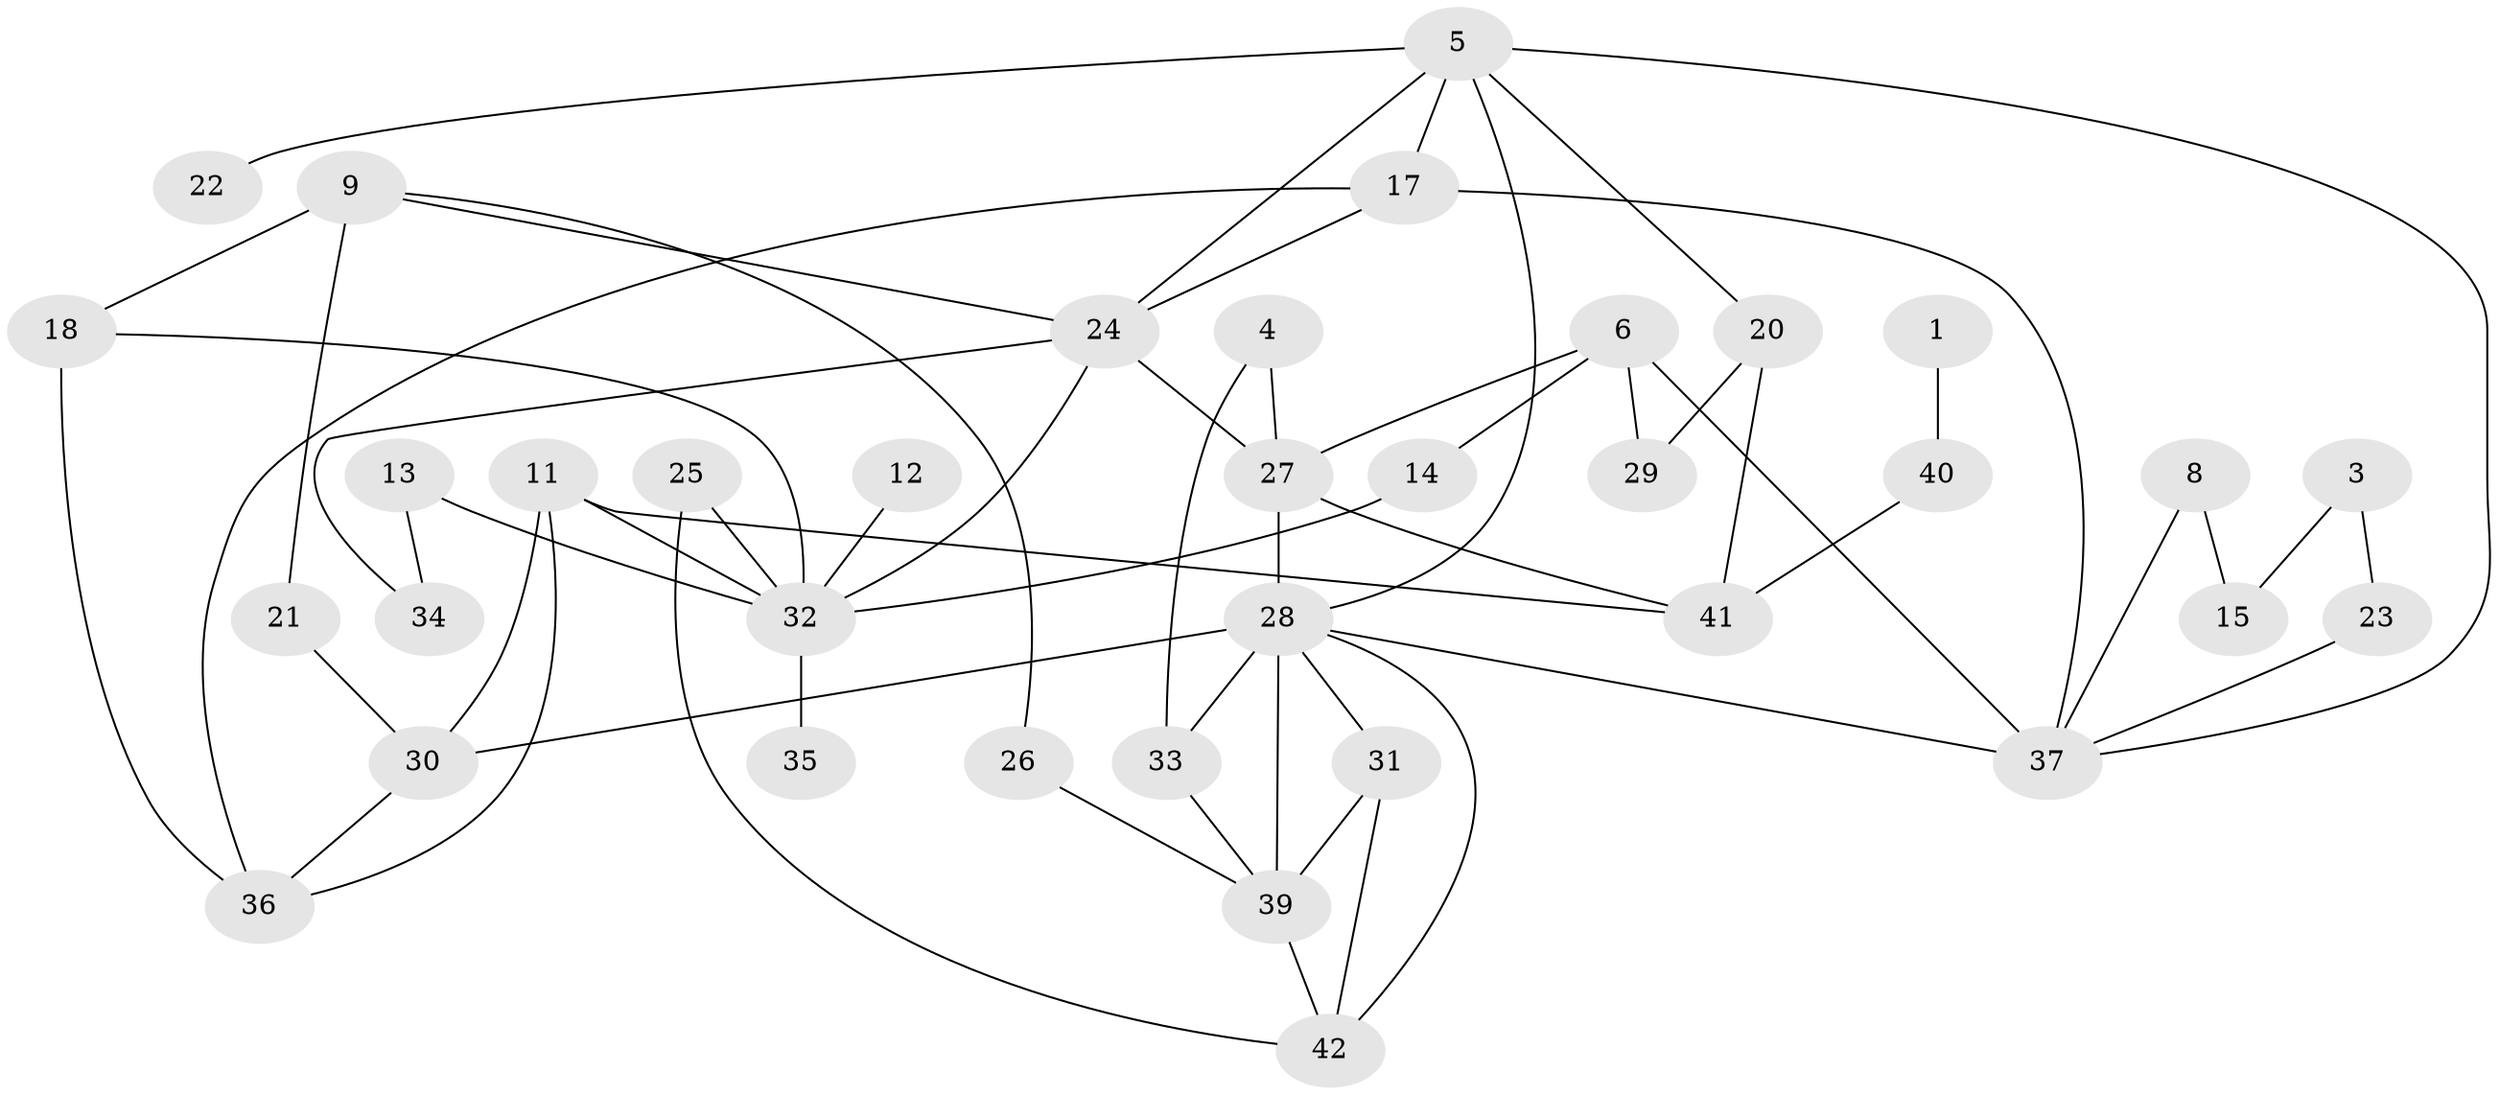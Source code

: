 // original degree distribution, {1: 0.1927710843373494, 3: 0.2289156626506024, 4: 0.0963855421686747, 5: 0.0963855421686747, 2: 0.27710843373493976, 0: 0.07228915662650602, 7: 0.012048192771084338, 6: 0.024096385542168676}
// Generated by graph-tools (version 1.1) at 2025/25/03/09/25 03:25:24]
// undirected, 36 vertices, 59 edges
graph export_dot {
graph [start="1"]
  node [color=gray90,style=filled];
  1;
  3;
  4;
  5;
  6;
  8;
  9;
  11;
  12;
  13;
  14;
  15;
  17;
  18;
  20;
  21;
  22;
  23;
  24;
  25;
  26;
  27;
  28;
  29;
  30;
  31;
  32;
  33;
  34;
  35;
  36;
  37;
  39;
  40;
  41;
  42;
  1 -- 40 [weight=1.0];
  3 -- 15 [weight=1.0];
  3 -- 23 [weight=1.0];
  4 -- 27 [weight=1.0];
  4 -- 33 [weight=1.0];
  5 -- 17 [weight=1.0];
  5 -- 20 [weight=1.0];
  5 -- 22 [weight=1.0];
  5 -- 24 [weight=1.0];
  5 -- 28 [weight=1.0];
  5 -- 37 [weight=1.0];
  6 -- 14 [weight=1.0];
  6 -- 27 [weight=1.0];
  6 -- 29 [weight=1.0];
  6 -- 37 [weight=1.0];
  8 -- 15 [weight=1.0];
  8 -- 37 [weight=1.0];
  9 -- 18 [weight=2.0];
  9 -- 21 [weight=1.0];
  9 -- 24 [weight=1.0];
  9 -- 26 [weight=1.0];
  11 -- 30 [weight=1.0];
  11 -- 32 [weight=1.0];
  11 -- 36 [weight=1.0];
  11 -- 41 [weight=1.0];
  12 -- 32 [weight=1.0];
  13 -- 32 [weight=1.0];
  13 -- 34 [weight=1.0];
  14 -- 32 [weight=1.0];
  17 -- 24 [weight=1.0];
  17 -- 36 [weight=1.0];
  17 -- 37 [weight=2.0];
  18 -- 32 [weight=1.0];
  18 -- 36 [weight=1.0];
  20 -- 29 [weight=1.0];
  20 -- 41 [weight=2.0];
  21 -- 30 [weight=1.0];
  23 -- 37 [weight=1.0];
  24 -- 27 [weight=1.0];
  24 -- 32 [weight=1.0];
  24 -- 34 [weight=1.0];
  25 -- 32 [weight=1.0];
  25 -- 42 [weight=1.0];
  26 -- 39 [weight=1.0];
  27 -- 28 [weight=1.0];
  27 -- 41 [weight=1.0];
  28 -- 30 [weight=1.0];
  28 -- 31 [weight=1.0];
  28 -- 33 [weight=1.0];
  28 -- 37 [weight=1.0];
  28 -- 39 [weight=2.0];
  28 -- 42 [weight=1.0];
  30 -- 36 [weight=1.0];
  31 -- 39 [weight=1.0];
  31 -- 42 [weight=1.0];
  32 -- 35 [weight=1.0];
  33 -- 39 [weight=2.0];
  39 -- 42 [weight=1.0];
  40 -- 41 [weight=1.0];
}

